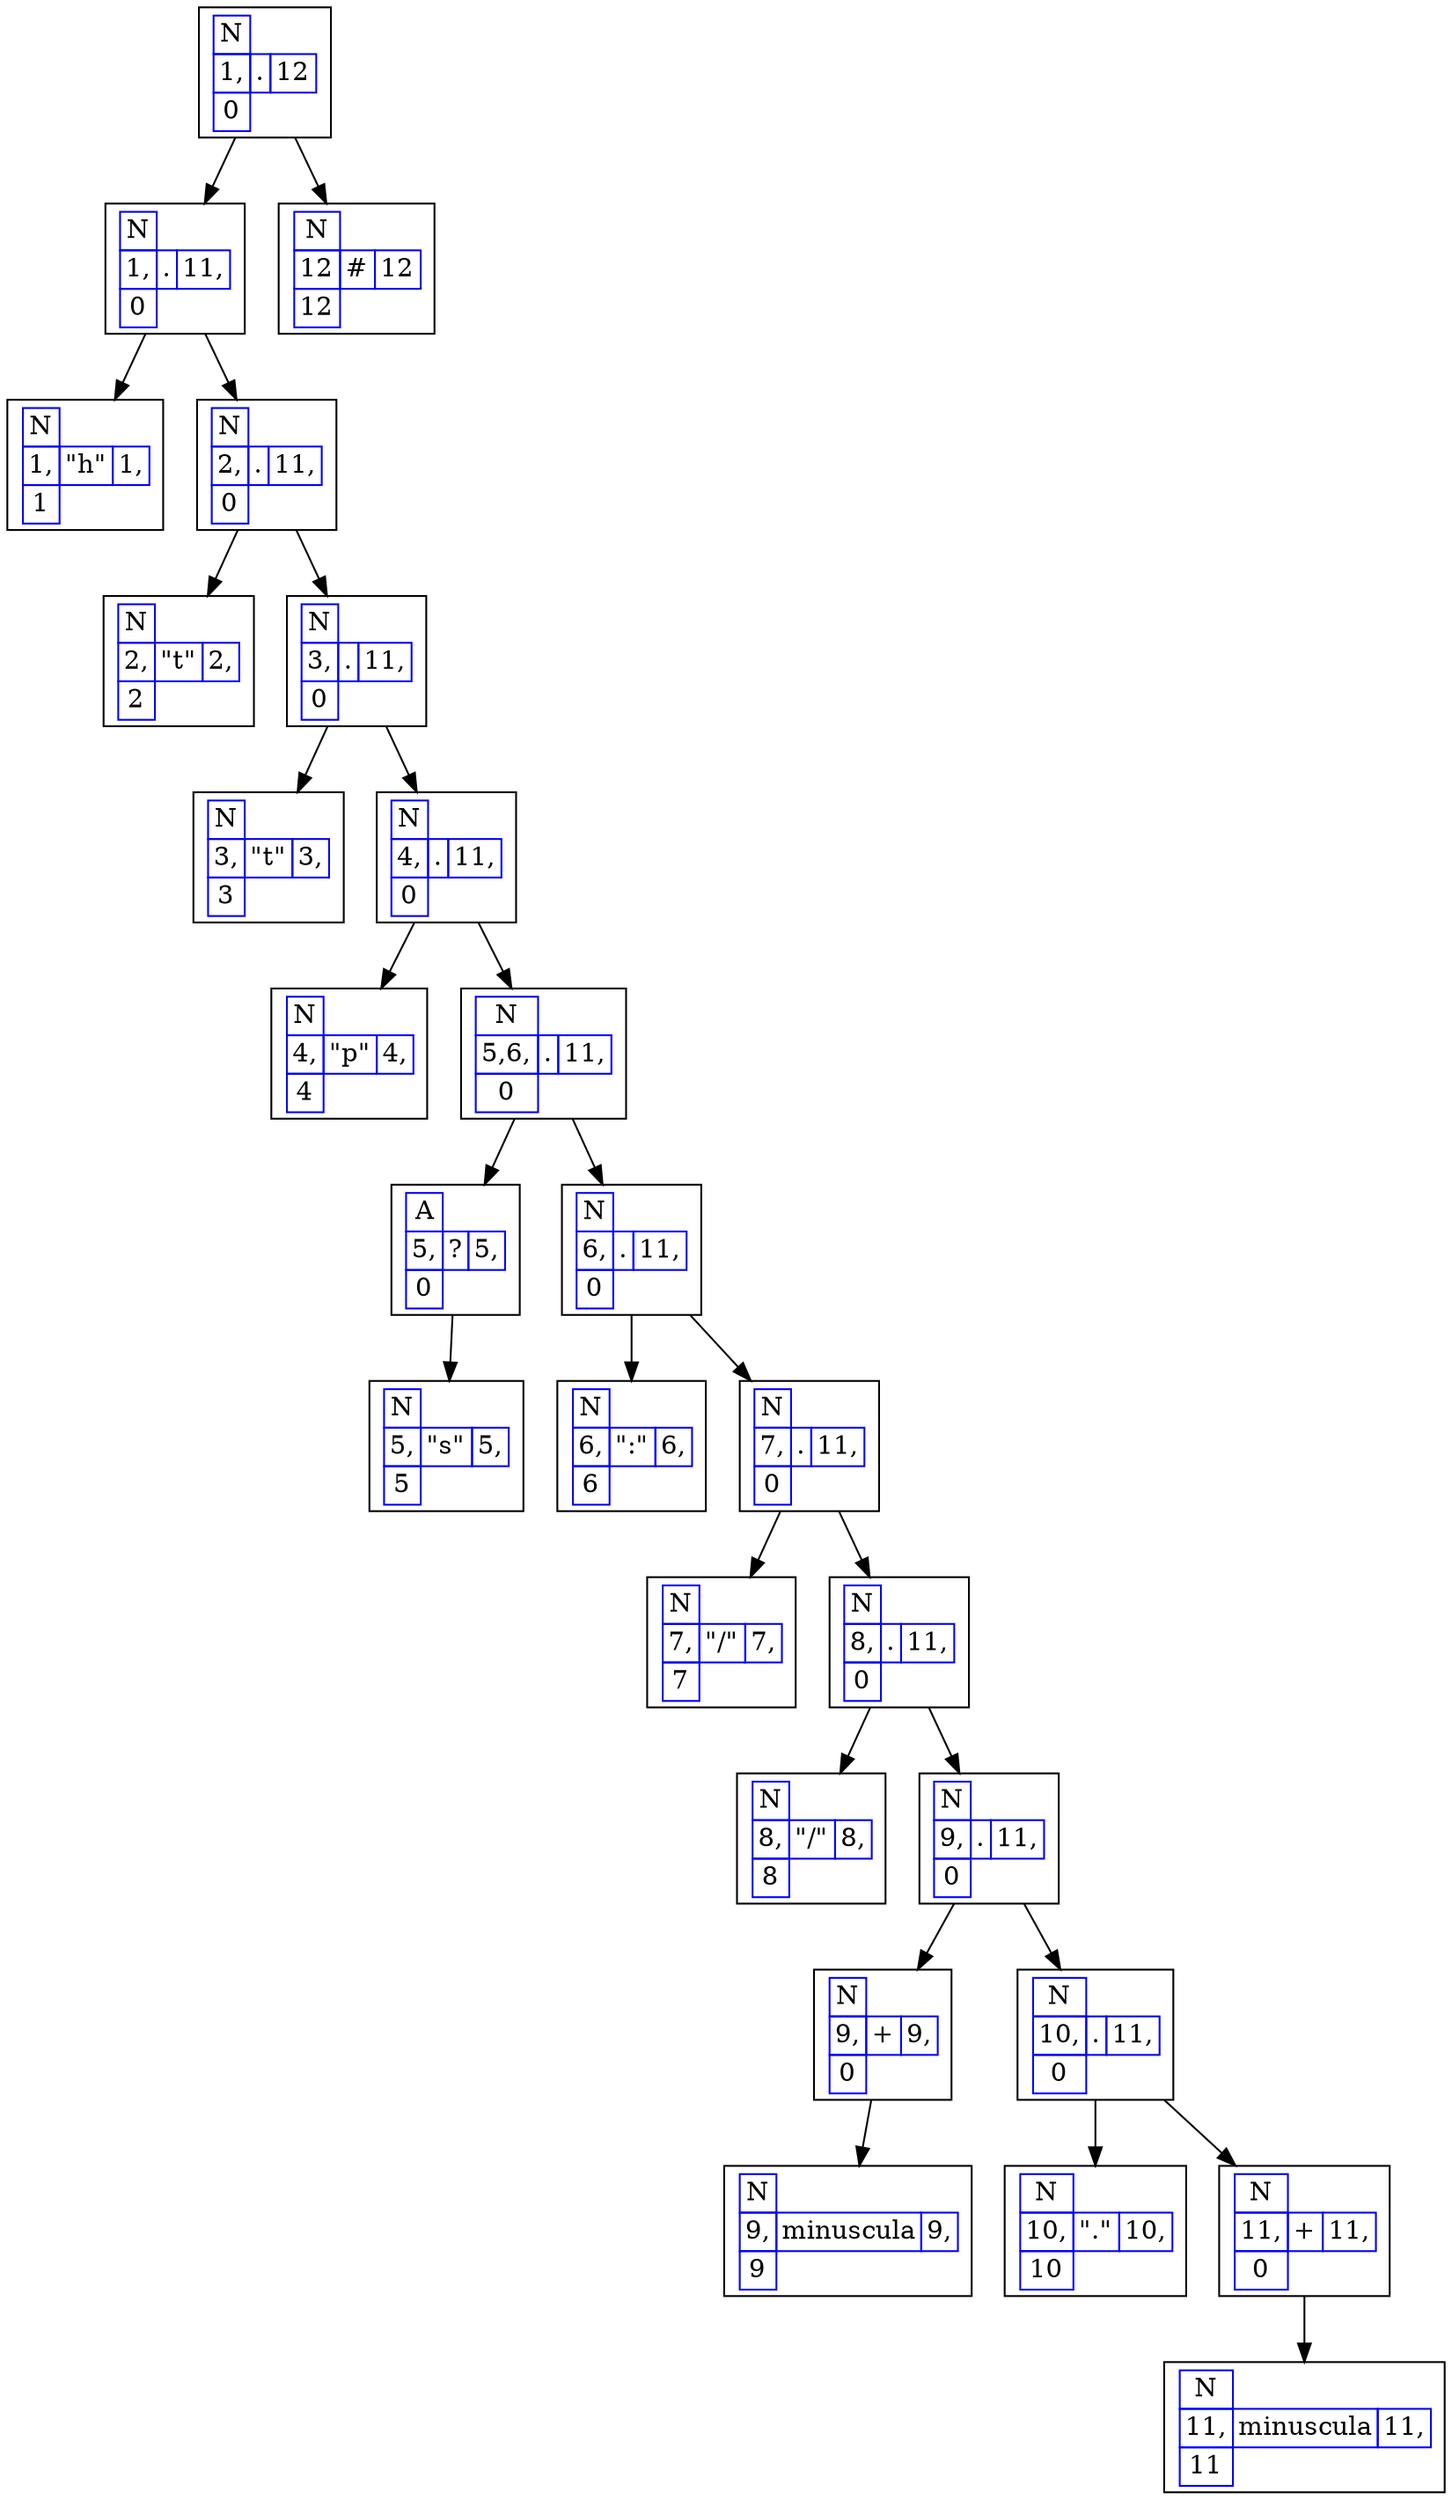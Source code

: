 digraph G{
rankdir=UD
node[shape=box]
concentrate=true
nodo26[label=<
<table border='0' cellborder='1' color='blue' cellspacing='0'>
<tr><td>N</td></tr>
<tr><td>1,</td><td>.</td><td>12</td></tr>
<tr><td>0</td></tr>
</table>
>];
nodo24[label=<
<table border='0' cellborder='1' color='blue' cellspacing='0'>
<tr><td>N</td></tr>
<tr><td>1,</td><td>.</td><td>11,</td></tr>
<tr><td>0</td></tr>
</table>
>];
nodo1[label=<
<table border='0' cellborder='1' color='blue' cellspacing='0'>
<tr><td>N</td></tr>
<tr><td>1,</td><td>"h"</td><td>1,</td></tr>
<tr><td>1</td></tr>
</table>
>];
nodo24->nodo1
nodo23[label=<
<table border='0' cellborder='1' color='blue' cellspacing='0'>
<tr><td>N</td></tr>
<tr><td>2,</td><td>.</td><td>11,</td></tr>
<tr><td>0</td></tr>
</table>
>];
nodo2[label=<
<table border='0' cellborder='1' color='blue' cellspacing='0'>
<tr><td>N</td></tr>
<tr><td>2,</td><td>"t"</td><td>2,</td></tr>
<tr><td>2</td></tr>
</table>
>];
nodo23->nodo2
nodo22[label=<
<table border='0' cellborder='1' color='blue' cellspacing='0'>
<tr><td>N</td></tr>
<tr><td>3,</td><td>.</td><td>11,</td></tr>
<tr><td>0</td></tr>
</table>
>];
nodo3[label=<
<table border='0' cellborder='1' color='blue' cellspacing='0'>
<tr><td>N</td></tr>
<tr><td>3,</td><td>"t"</td><td>3,</td></tr>
<tr><td>3</td></tr>
</table>
>];
nodo22->nodo3
nodo21[label=<
<table border='0' cellborder='1' color='blue' cellspacing='0'>
<tr><td>N</td></tr>
<tr><td>4,</td><td>.</td><td>11,</td></tr>
<tr><td>0</td></tr>
</table>
>];
nodo4[label=<
<table border='0' cellborder='1' color='blue' cellspacing='0'>
<tr><td>N</td></tr>
<tr><td>4,</td><td>"p"</td><td>4,</td></tr>
<tr><td>4</td></tr>
</table>
>];
nodo21->nodo4
nodo20[label=<
<table border='0' cellborder='1' color='blue' cellspacing='0'>
<tr><td>N</td></tr>
<tr><td>5,6,</td><td>.</td><td>11,</td></tr>
<tr><td>0</td></tr>
</table>
>];
nodo6[label=<
<table border='0' cellborder='1' color='blue' cellspacing='0'>
<tr><td>A</td></tr>
<tr><td>5,</td><td>?</td><td>5,</td></tr>
<tr><td>0</td></tr>
</table>
>];
nodo5[label=<
<table border='0' cellborder='1' color='blue' cellspacing='0'>
<tr><td>N</td></tr>
<tr><td>5,</td><td>"s"</td><td>5,</td></tr>
<tr><td>5</td></tr>
</table>
>];
nodo6->nodo5
nodo20->nodo6
nodo19[label=<
<table border='0' cellborder='1' color='blue' cellspacing='0'>
<tr><td>N</td></tr>
<tr><td>6,</td><td>.</td><td>11,</td></tr>
<tr><td>0</td></tr>
</table>
>];
nodo7[label=<
<table border='0' cellborder='1' color='blue' cellspacing='0'>
<tr><td>N</td></tr>
<tr><td>6,</td><td>":"</td><td>6,</td></tr>
<tr><td>6</td></tr>
</table>
>];
nodo19->nodo7
nodo18[label=<
<table border='0' cellborder='1' color='blue' cellspacing='0'>
<tr><td>N</td></tr>
<tr><td>7,</td><td>.</td><td>11,</td></tr>
<tr><td>0</td></tr>
</table>
>];
nodo8[label=<
<table border='0' cellborder='1' color='blue' cellspacing='0'>
<tr><td>N</td></tr>
<tr><td>7,</td><td>"/"</td><td>7,</td></tr>
<tr><td>7</td></tr>
</table>
>];
nodo18->nodo8
nodo17[label=<
<table border='0' cellborder='1' color='blue' cellspacing='0'>
<tr><td>N</td></tr>
<tr><td>8,</td><td>.</td><td>11,</td></tr>
<tr><td>0</td></tr>
</table>
>];
nodo9[label=<
<table border='0' cellborder='1' color='blue' cellspacing='0'>
<tr><td>N</td></tr>
<tr><td>8,</td><td>"/"</td><td>8,</td></tr>
<tr><td>8</td></tr>
</table>
>];
nodo17->nodo9
nodo16[label=<
<table border='0' cellborder='1' color='blue' cellspacing='0'>
<tr><td>N</td></tr>
<tr><td>9,</td><td>.</td><td>11,</td></tr>
<tr><td>0</td></tr>
</table>
>];
nodo11[label=<
<table border='0' cellborder='1' color='blue' cellspacing='0'>
<tr><td>N</td></tr>
<tr><td>9,</td><td>+</td><td>9,</td></tr>
<tr><td>0</td></tr>
</table>
>];
nodo10[label=<
<table border='0' cellborder='1' color='blue' cellspacing='0'>
<tr><td>N</td></tr>
<tr><td>9,</td><td>minuscula</td><td>9,</td></tr>
<tr><td>9</td></tr>
</table>
>];
nodo11->nodo10
nodo16->nodo11
nodo15[label=<
<table border='0' cellborder='1' color='blue' cellspacing='0'>
<tr><td>N</td></tr>
<tr><td>10,</td><td>.</td><td>11,</td></tr>
<tr><td>0</td></tr>
</table>
>];
nodo12[label=<
<table border='0' cellborder='1' color='blue' cellspacing='0'>
<tr><td>N</td></tr>
<tr><td>10,</td><td>"."</td><td>10,</td></tr>
<tr><td>10</td></tr>
</table>
>];
nodo15->nodo12
nodo14[label=<
<table border='0' cellborder='1' color='blue' cellspacing='0'>
<tr><td>N</td></tr>
<tr><td>11,</td><td>+</td><td>11,</td></tr>
<tr><td>0</td></tr>
</table>
>];
nodo13[label=<
<table border='0' cellborder='1' color='blue' cellspacing='0'>
<tr><td>N</td></tr>
<tr><td>11,</td><td>minuscula</td><td>11,</td></tr>
<tr><td>11</td></tr>
</table>
>];
nodo14->nodo13
nodo15->nodo14
nodo16->nodo15
nodo17->nodo16
nodo18->nodo17
nodo19->nodo18
nodo20->nodo19
nodo21->nodo20
nodo22->nodo21
nodo23->nodo22
nodo24->nodo23
nodo26->nodo24
nodo25[label=<
<table border='0' cellborder='1' color='blue' cellspacing='0'>
<tr><td>N</td></tr>
<tr><td>12</td><td>#</td><td>12</td></tr>
<tr><td>12</td></tr>
</table>
>];
nodo26->nodo25

}
